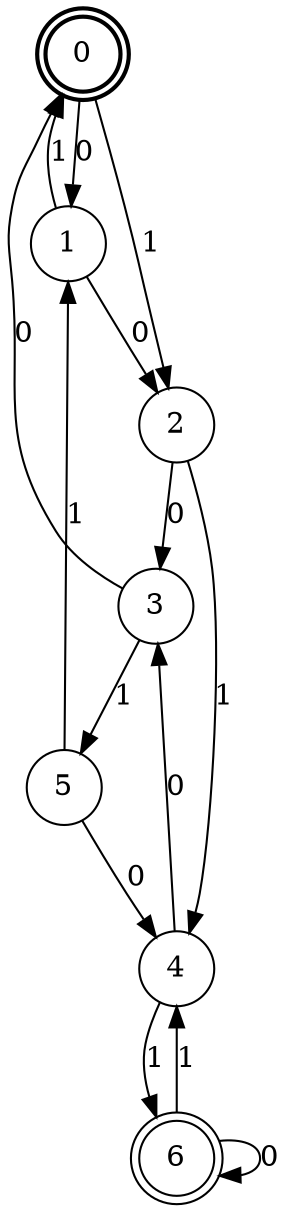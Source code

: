 digraph Automat {
    node [shape = circle];
    0 [style = "bold"];
    0 [peripheries=2]
    0 -> 1 [label = "0"];
    0 -> 2 [label = "1"];
    1 -> 2 [label = "0"];
    1 -> 0 [label = "1"];
    2 -> 3 [label = "0"];
    2 -> 4 [label = "1"];
    3 -> 0 [label = "0"];
    3 -> 5 [label = "1"];
    4 -> 3 [label = "0"];
    4 -> 6 [label = "1"];
    5 -> 4 [label = "0"];
    5 -> 1 [label = "1"];
    6 [peripheries=2]
    6 -> 6 [label = "0"];
    6 -> 4 [label = "1"];
}

